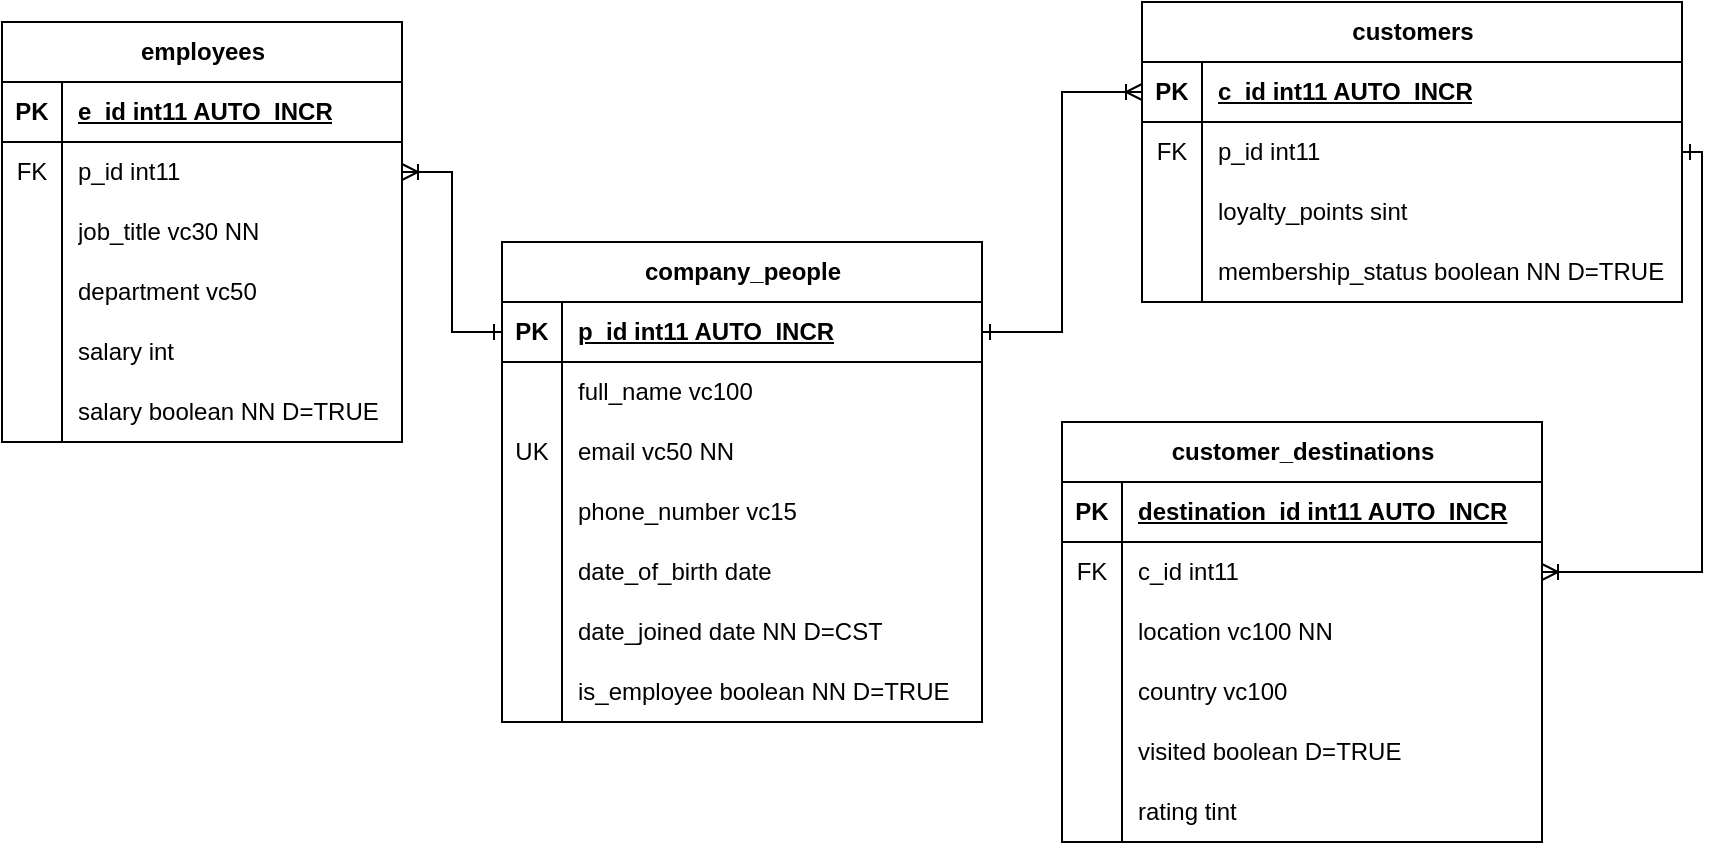 <mxfile version="26.0.16">
  <diagram name="Page-1" id="E5-PjRzbZ_sUF2RlqBoL">
    <mxGraphModel dx="1648" dy="731" grid="1" gridSize="10" guides="1" tooltips="1" connect="1" arrows="1" fold="1" page="1" pageScale="1" pageWidth="1100" pageHeight="850" math="0" shadow="0">
      <root>
        <mxCell id="0" />
        <mxCell id="1" parent="0" />
        <mxCell id="s5Weg3qf31sPxEZHBx9E-1" value="customer_destinations" style="shape=table;startSize=30;container=1;collapsible=1;childLayout=tableLayout;fixedRows=1;rowLines=0;fontStyle=1;align=center;resizeLast=1;html=1;" vertex="1" parent="1">
          <mxGeometry x="660" y="250" width="240" height="210" as="geometry" />
        </mxCell>
        <mxCell id="s5Weg3qf31sPxEZHBx9E-2" value="" style="shape=tableRow;horizontal=0;startSize=0;swimlaneHead=0;swimlaneBody=0;fillColor=none;collapsible=0;dropTarget=0;points=[[0,0.5],[1,0.5]];portConstraint=eastwest;top=0;left=0;right=0;bottom=1;" vertex="1" parent="s5Weg3qf31sPxEZHBx9E-1">
          <mxGeometry y="30" width="240" height="30" as="geometry" />
        </mxCell>
        <mxCell id="s5Weg3qf31sPxEZHBx9E-3" value="PK" style="shape=partialRectangle;connectable=0;fillColor=none;top=0;left=0;bottom=0;right=0;fontStyle=1;overflow=hidden;whiteSpace=wrap;html=1;" vertex="1" parent="s5Weg3qf31sPxEZHBx9E-2">
          <mxGeometry width="30" height="30" as="geometry">
            <mxRectangle width="30" height="30" as="alternateBounds" />
          </mxGeometry>
        </mxCell>
        <mxCell id="s5Weg3qf31sPxEZHBx9E-4" value="destination_id int11 AUTO_INCR" style="shape=partialRectangle;connectable=0;fillColor=none;top=0;left=0;bottom=0;right=0;align=left;spacingLeft=6;fontStyle=5;overflow=hidden;whiteSpace=wrap;html=1;" vertex="1" parent="s5Weg3qf31sPxEZHBx9E-2">
          <mxGeometry x="30" width="210" height="30" as="geometry">
            <mxRectangle width="210" height="30" as="alternateBounds" />
          </mxGeometry>
        </mxCell>
        <mxCell id="s5Weg3qf31sPxEZHBx9E-71" value="" style="shape=tableRow;horizontal=0;startSize=0;swimlaneHead=0;swimlaneBody=0;fillColor=none;collapsible=0;dropTarget=0;points=[[0,0.5],[1,0.5]];portConstraint=eastwest;top=0;left=0;right=0;bottom=0;" vertex="1" parent="s5Weg3qf31sPxEZHBx9E-1">
          <mxGeometry y="60" width="240" height="30" as="geometry" />
        </mxCell>
        <mxCell id="s5Weg3qf31sPxEZHBx9E-72" value="FK" style="shape=partialRectangle;connectable=0;fillColor=none;top=0;left=0;bottom=0;right=0;editable=1;overflow=hidden;whiteSpace=wrap;html=1;" vertex="1" parent="s5Weg3qf31sPxEZHBx9E-71">
          <mxGeometry width="30" height="30" as="geometry">
            <mxRectangle width="30" height="30" as="alternateBounds" />
          </mxGeometry>
        </mxCell>
        <mxCell id="s5Weg3qf31sPxEZHBx9E-73" value="c_id int11" style="shape=partialRectangle;connectable=0;fillColor=none;top=0;left=0;bottom=0;right=0;align=left;spacingLeft=6;overflow=hidden;whiteSpace=wrap;html=1;" vertex="1" parent="s5Weg3qf31sPxEZHBx9E-71">
          <mxGeometry x="30" width="210" height="30" as="geometry">
            <mxRectangle width="210" height="30" as="alternateBounds" />
          </mxGeometry>
        </mxCell>
        <mxCell id="s5Weg3qf31sPxEZHBx9E-5" value="" style="shape=tableRow;horizontal=0;startSize=0;swimlaneHead=0;swimlaneBody=0;fillColor=none;collapsible=0;dropTarget=0;points=[[0,0.5],[1,0.5]];portConstraint=eastwest;top=0;left=0;right=0;bottom=0;" vertex="1" parent="s5Weg3qf31sPxEZHBx9E-1">
          <mxGeometry y="90" width="240" height="30" as="geometry" />
        </mxCell>
        <mxCell id="s5Weg3qf31sPxEZHBx9E-6" value="" style="shape=partialRectangle;connectable=0;fillColor=none;top=0;left=0;bottom=0;right=0;editable=1;overflow=hidden;whiteSpace=wrap;html=1;" vertex="1" parent="s5Weg3qf31sPxEZHBx9E-5">
          <mxGeometry width="30" height="30" as="geometry">
            <mxRectangle width="30" height="30" as="alternateBounds" />
          </mxGeometry>
        </mxCell>
        <mxCell id="s5Weg3qf31sPxEZHBx9E-7" value="location vc100 NN" style="shape=partialRectangle;connectable=0;fillColor=none;top=0;left=0;bottom=0;right=0;align=left;spacingLeft=6;overflow=hidden;whiteSpace=wrap;html=1;" vertex="1" parent="s5Weg3qf31sPxEZHBx9E-5">
          <mxGeometry x="30" width="210" height="30" as="geometry">
            <mxRectangle width="210" height="30" as="alternateBounds" />
          </mxGeometry>
        </mxCell>
        <mxCell id="s5Weg3qf31sPxEZHBx9E-8" value="" style="shape=tableRow;horizontal=0;startSize=0;swimlaneHead=0;swimlaneBody=0;fillColor=none;collapsible=0;dropTarget=0;points=[[0,0.5],[1,0.5]];portConstraint=eastwest;top=0;left=0;right=0;bottom=0;" vertex="1" parent="s5Weg3qf31sPxEZHBx9E-1">
          <mxGeometry y="120" width="240" height="30" as="geometry" />
        </mxCell>
        <mxCell id="s5Weg3qf31sPxEZHBx9E-9" value="" style="shape=partialRectangle;connectable=0;fillColor=none;top=0;left=0;bottom=0;right=0;editable=1;overflow=hidden;whiteSpace=wrap;html=1;" vertex="1" parent="s5Weg3qf31sPxEZHBx9E-8">
          <mxGeometry width="30" height="30" as="geometry">
            <mxRectangle width="30" height="30" as="alternateBounds" />
          </mxGeometry>
        </mxCell>
        <mxCell id="s5Weg3qf31sPxEZHBx9E-10" value="country vc100" style="shape=partialRectangle;connectable=0;fillColor=none;top=0;left=0;bottom=0;right=0;align=left;spacingLeft=6;overflow=hidden;whiteSpace=wrap;html=1;" vertex="1" parent="s5Weg3qf31sPxEZHBx9E-8">
          <mxGeometry x="30" width="210" height="30" as="geometry">
            <mxRectangle width="210" height="30" as="alternateBounds" />
          </mxGeometry>
        </mxCell>
        <mxCell id="s5Weg3qf31sPxEZHBx9E-14" value="" style="shape=tableRow;horizontal=0;startSize=0;swimlaneHead=0;swimlaneBody=0;fillColor=none;collapsible=0;dropTarget=0;points=[[0,0.5],[1,0.5]];portConstraint=eastwest;top=0;left=0;right=0;bottom=0;" vertex="1" parent="s5Weg3qf31sPxEZHBx9E-1">
          <mxGeometry y="150" width="240" height="30" as="geometry" />
        </mxCell>
        <mxCell id="s5Weg3qf31sPxEZHBx9E-15" value="" style="shape=partialRectangle;connectable=0;fillColor=none;top=0;left=0;bottom=0;right=0;editable=1;overflow=hidden;whiteSpace=wrap;html=1;" vertex="1" parent="s5Weg3qf31sPxEZHBx9E-14">
          <mxGeometry width="30" height="30" as="geometry">
            <mxRectangle width="30" height="30" as="alternateBounds" />
          </mxGeometry>
        </mxCell>
        <mxCell id="s5Weg3qf31sPxEZHBx9E-16" value="visited boolean D=TRUE" style="shape=partialRectangle;connectable=0;fillColor=none;top=0;left=0;bottom=0;right=0;align=left;spacingLeft=6;overflow=hidden;whiteSpace=wrap;html=1;" vertex="1" parent="s5Weg3qf31sPxEZHBx9E-14">
          <mxGeometry x="30" width="210" height="30" as="geometry">
            <mxRectangle width="210" height="30" as="alternateBounds" />
          </mxGeometry>
        </mxCell>
        <mxCell id="s5Weg3qf31sPxEZHBx9E-11" value="" style="shape=tableRow;horizontal=0;startSize=0;swimlaneHead=0;swimlaneBody=0;fillColor=none;collapsible=0;dropTarget=0;points=[[0,0.5],[1,0.5]];portConstraint=eastwest;top=0;left=0;right=0;bottom=0;" vertex="1" parent="s5Weg3qf31sPxEZHBx9E-1">
          <mxGeometry y="180" width="240" height="30" as="geometry" />
        </mxCell>
        <mxCell id="s5Weg3qf31sPxEZHBx9E-12" value="" style="shape=partialRectangle;connectable=0;fillColor=none;top=0;left=0;bottom=0;right=0;editable=1;overflow=hidden;whiteSpace=wrap;html=1;" vertex="1" parent="s5Weg3qf31sPxEZHBx9E-11">
          <mxGeometry width="30" height="30" as="geometry">
            <mxRectangle width="30" height="30" as="alternateBounds" />
          </mxGeometry>
        </mxCell>
        <mxCell id="s5Weg3qf31sPxEZHBx9E-13" value="rating tint&amp;nbsp;" style="shape=partialRectangle;connectable=0;fillColor=none;top=0;left=0;bottom=0;right=0;align=left;spacingLeft=6;overflow=hidden;whiteSpace=wrap;html=1;" vertex="1" parent="s5Weg3qf31sPxEZHBx9E-11">
          <mxGeometry x="30" width="210" height="30" as="geometry">
            <mxRectangle width="210" height="30" as="alternateBounds" />
          </mxGeometry>
        </mxCell>
        <mxCell id="s5Weg3qf31sPxEZHBx9E-17" value="company_people" style="shape=table;startSize=30;container=1;collapsible=1;childLayout=tableLayout;fixedRows=1;rowLines=0;fontStyle=1;align=center;resizeLast=1;html=1;" vertex="1" parent="1">
          <mxGeometry x="380" y="160" width="240" height="240" as="geometry" />
        </mxCell>
        <mxCell id="s5Weg3qf31sPxEZHBx9E-18" value="" style="shape=tableRow;horizontal=0;startSize=0;swimlaneHead=0;swimlaneBody=0;fillColor=none;collapsible=0;dropTarget=0;points=[[0,0.5],[1,0.5]];portConstraint=eastwest;top=0;left=0;right=0;bottom=1;" vertex="1" parent="s5Weg3qf31sPxEZHBx9E-17">
          <mxGeometry y="30" width="240" height="30" as="geometry" />
        </mxCell>
        <mxCell id="s5Weg3qf31sPxEZHBx9E-19" value="PK" style="shape=partialRectangle;connectable=0;fillColor=none;top=0;left=0;bottom=0;right=0;fontStyle=1;overflow=hidden;whiteSpace=wrap;html=1;" vertex="1" parent="s5Weg3qf31sPxEZHBx9E-18">
          <mxGeometry width="30" height="30" as="geometry">
            <mxRectangle width="30" height="30" as="alternateBounds" />
          </mxGeometry>
        </mxCell>
        <mxCell id="s5Weg3qf31sPxEZHBx9E-20" value="p_id int11 AUTO_INCR" style="shape=partialRectangle;connectable=0;fillColor=none;top=0;left=0;bottom=0;right=0;align=left;spacingLeft=6;fontStyle=5;overflow=hidden;whiteSpace=wrap;html=1;" vertex="1" parent="s5Weg3qf31sPxEZHBx9E-18">
          <mxGeometry x="30" width="210" height="30" as="geometry">
            <mxRectangle width="210" height="30" as="alternateBounds" />
          </mxGeometry>
        </mxCell>
        <mxCell id="s5Weg3qf31sPxEZHBx9E-21" value="" style="shape=tableRow;horizontal=0;startSize=0;swimlaneHead=0;swimlaneBody=0;fillColor=none;collapsible=0;dropTarget=0;points=[[0,0.5],[1,0.5]];portConstraint=eastwest;top=0;left=0;right=0;bottom=0;" vertex="1" parent="s5Weg3qf31sPxEZHBx9E-17">
          <mxGeometry y="60" width="240" height="30" as="geometry" />
        </mxCell>
        <mxCell id="s5Weg3qf31sPxEZHBx9E-22" value="" style="shape=partialRectangle;connectable=0;fillColor=none;top=0;left=0;bottom=0;right=0;editable=1;overflow=hidden;whiteSpace=wrap;html=1;" vertex="1" parent="s5Weg3qf31sPxEZHBx9E-21">
          <mxGeometry width="30" height="30" as="geometry">
            <mxRectangle width="30" height="30" as="alternateBounds" />
          </mxGeometry>
        </mxCell>
        <mxCell id="s5Weg3qf31sPxEZHBx9E-23" value="full_name vc100&amp;nbsp;" style="shape=partialRectangle;connectable=0;fillColor=none;top=0;left=0;bottom=0;right=0;align=left;spacingLeft=6;overflow=hidden;whiteSpace=wrap;html=1;" vertex="1" parent="s5Weg3qf31sPxEZHBx9E-21">
          <mxGeometry x="30" width="210" height="30" as="geometry">
            <mxRectangle width="210" height="30" as="alternateBounds" />
          </mxGeometry>
        </mxCell>
        <mxCell id="s5Weg3qf31sPxEZHBx9E-24" value="" style="shape=tableRow;horizontal=0;startSize=0;swimlaneHead=0;swimlaneBody=0;fillColor=none;collapsible=0;dropTarget=0;points=[[0,0.5],[1,0.5]];portConstraint=eastwest;top=0;left=0;right=0;bottom=0;" vertex="1" parent="s5Weg3qf31sPxEZHBx9E-17">
          <mxGeometry y="90" width="240" height="30" as="geometry" />
        </mxCell>
        <mxCell id="s5Weg3qf31sPxEZHBx9E-25" value="UK" style="shape=partialRectangle;connectable=0;fillColor=none;top=0;left=0;bottom=0;right=0;editable=1;overflow=hidden;whiteSpace=wrap;html=1;" vertex="1" parent="s5Weg3qf31sPxEZHBx9E-24">
          <mxGeometry width="30" height="30" as="geometry">
            <mxRectangle width="30" height="30" as="alternateBounds" />
          </mxGeometry>
        </mxCell>
        <mxCell id="s5Weg3qf31sPxEZHBx9E-26" value="email vc50 NN" style="shape=partialRectangle;connectable=0;fillColor=none;top=0;left=0;bottom=0;right=0;align=left;spacingLeft=6;overflow=hidden;whiteSpace=wrap;html=1;" vertex="1" parent="s5Weg3qf31sPxEZHBx9E-24">
          <mxGeometry x="30" width="210" height="30" as="geometry">
            <mxRectangle width="210" height="30" as="alternateBounds" />
          </mxGeometry>
        </mxCell>
        <mxCell id="s5Weg3qf31sPxEZHBx9E-33" value="" style="shape=tableRow;horizontal=0;startSize=0;swimlaneHead=0;swimlaneBody=0;fillColor=none;collapsible=0;dropTarget=0;points=[[0,0.5],[1,0.5]];portConstraint=eastwest;top=0;left=0;right=0;bottom=0;" vertex="1" parent="s5Weg3qf31sPxEZHBx9E-17">
          <mxGeometry y="120" width="240" height="30" as="geometry" />
        </mxCell>
        <mxCell id="s5Weg3qf31sPxEZHBx9E-34" value="" style="shape=partialRectangle;connectable=0;fillColor=none;top=0;left=0;bottom=0;right=0;editable=1;overflow=hidden;whiteSpace=wrap;html=1;" vertex="1" parent="s5Weg3qf31sPxEZHBx9E-33">
          <mxGeometry width="30" height="30" as="geometry">
            <mxRectangle width="30" height="30" as="alternateBounds" />
          </mxGeometry>
        </mxCell>
        <mxCell id="s5Weg3qf31sPxEZHBx9E-35" value="phone_number vc15" style="shape=partialRectangle;connectable=0;fillColor=none;top=0;left=0;bottom=0;right=0;align=left;spacingLeft=6;overflow=hidden;whiteSpace=wrap;html=1;" vertex="1" parent="s5Weg3qf31sPxEZHBx9E-33">
          <mxGeometry x="30" width="210" height="30" as="geometry">
            <mxRectangle width="210" height="30" as="alternateBounds" />
          </mxGeometry>
        </mxCell>
        <mxCell id="s5Weg3qf31sPxEZHBx9E-30" value="" style="shape=tableRow;horizontal=0;startSize=0;swimlaneHead=0;swimlaneBody=0;fillColor=none;collapsible=0;dropTarget=0;points=[[0,0.5],[1,0.5]];portConstraint=eastwest;top=0;left=0;right=0;bottom=0;" vertex="1" parent="s5Weg3qf31sPxEZHBx9E-17">
          <mxGeometry y="150" width="240" height="30" as="geometry" />
        </mxCell>
        <mxCell id="s5Weg3qf31sPxEZHBx9E-31" value="" style="shape=partialRectangle;connectable=0;fillColor=none;top=0;left=0;bottom=0;right=0;editable=1;overflow=hidden;whiteSpace=wrap;html=1;" vertex="1" parent="s5Weg3qf31sPxEZHBx9E-30">
          <mxGeometry width="30" height="30" as="geometry">
            <mxRectangle width="30" height="30" as="alternateBounds" />
          </mxGeometry>
        </mxCell>
        <mxCell id="s5Weg3qf31sPxEZHBx9E-32" value="date_of_birth date" style="shape=partialRectangle;connectable=0;fillColor=none;top=0;left=0;bottom=0;right=0;align=left;spacingLeft=6;overflow=hidden;whiteSpace=wrap;html=1;" vertex="1" parent="s5Weg3qf31sPxEZHBx9E-30">
          <mxGeometry x="30" width="210" height="30" as="geometry">
            <mxRectangle width="210" height="30" as="alternateBounds" />
          </mxGeometry>
        </mxCell>
        <mxCell id="s5Weg3qf31sPxEZHBx9E-36" value="" style="shape=tableRow;horizontal=0;startSize=0;swimlaneHead=0;swimlaneBody=0;fillColor=none;collapsible=0;dropTarget=0;points=[[0,0.5],[1,0.5]];portConstraint=eastwest;top=0;left=0;right=0;bottom=0;" vertex="1" parent="s5Weg3qf31sPxEZHBx9E-17">
          <mxGeometry y="180" width="240" height="30" as="geometry" />
        </mxCell>
        <mxCell id="s5Weg3qf31sPxEZHBx9E-37" value="" style="shape=partialRectangle;connectable=0;fillColor=none;top=0;left=0;bottom=0;right=0;editable=1;overflow=hidden;whiteSpace=wrap;html=1;" vertex="1" parent="s5Weg3qf31sPxEZHBx9E-36">
          <mxGeometry width="30" height="30" as="geometry">
            <mxRectangle width="30" height="30" as="alternateBounds" />
          </mxGeometry>
        </mxCell>
        <mxCell id="s5Weg3qf31sPxEZHBx9E-38" value="date_joined date NN D=CST" style="shape=partialRectangle;connectable=0;fillColor=none;top=0;left=0;bottom=0;right=0;align=left;spacingLeft=6;overflow=hidden;whiteSpace=wrap;html=1;" vertex="1" parent="s5Weg3qf31sPxEZHBx9E-36">
          <mxGeometry x="30" width="210" height="30" as="geometry">
            <mxRectangle width="210" height="30" as="alternateBounds" />
          </mxGeometry>
        </mxCell>
        <mxCell id="s5Weg3qf31sPxEZHBx9E-27" value="" style="shape=tableRow;horizontal=0;startSize=0;swimlaneHead=0;swimlaneBody=0;fillColor=none;collapsible=0;dropTarget=0;points=[[0,0.5],[1,0.5]];portConstraint=eastwest;top=0;left=0;right=0;bottom=0;" vertex="1" parent="s5Weg3qf31sPxEZHBx9E-17">
          <mxGeometry y="210" width="240" height="30" as="geometry" />
        </mxCell>
        <mxCell id="s5Weg3qf31sPxEZHBx9E-28" value="" style="shape=partialRectangle;connectable=0;fillColor=none;top=0;left=0;bottom=0;right=0;editable=1;overflow=hidden;whiteSpace=wrap;html=1;" vertex="1" parent="s5Weg3qf31sPxEZHBx9E-27">
          <mxGeometry width="30" height="30" as="geometry">
            <mxRectangle width="30" height="30" as="alternateBounds" />
          </mxGeometry>
        </mxCell>
        <mxCell id="s5Weg3qf31sPxEZHBx9E-29" value="is_employee boolean NN D=TRUE" style="shape=partialRectangle;connectable=0;fillColor=none;top=0;left=0;bottom=0;right=0;align=left;spacingLeft=6;overflow=hidden;whiteSpace=wrap;html=1;" vertex="1" parent="s5Weg3qf31sPxEZHBx9E-27">
          <mxGeometry x="30" width="210" height="30" as="geometry">
            <mxRectangle width="210" height="30" as="alternateBounds" />
          </mxGeometry>
        </mxCell>
        <mxCell id="s5Weg3qf31sPxEZHBx9E-39" value="employees" style="shape=table;startSize=30;container=1;collapsible=1;childLayout=tableLayout;fixedRows=1;rowLines=0;fontStyle=1;align=center;resizeLast=1;html=1;" vertex="1" parent="1">
          <mxGeometry x="130" y="50" width="200" height="210" as="geometry" />
        </mxCell>
        <mxCell id="s5Weg3qf31sPxEZHBx9E-40" value="" style="shape=tableRow;horizontal=0;startSize=0;swimlaneHead=0;swimlaneBody=0;fillColor=none;collapsible=0;dropTarget=0;points=[[0,0.5],[1,0.5]];portConstraint=eastwest;top=0;left=0;right=0;bottom=1;" vertex="1" parent="s5Weg3qf31sPxEZHBx9E-39">
          <mxGeometry y="30" width="200" height="30" as="geometry" />
        </mxCell>
        <mxCell id="s5Weg3qf31sPxEZHBx9E-41" value="PK" style="shape=partialRectangle;connectable=0;fillColor=none;top=0;left=0;bottom=0;right=0;fontStyle=1;overflow=hidden;whiteSpace=wrap;html=1;" vertex="1" parent="s5Weg3qf31sPxEZHBx9E-40">
          <mxGeometry width="30" height="30" as="geometry">
            <mxRectangle width="30" height="30" as="alternateBounds" />
          </mxGeometry>
        </mxCell>
        <mxCell id="s5Weg3qf31sPxEZHBx9E-42" value="e_id int11 AUTO_INCR" style="shape=partialRectangle;connectable=0;fillColor=none;top=0;left=0;bottom=0;right=0;align=left;spacingLeft=6;fontStyle=5;overflow=hidden;whiteSpace=wrap;html=1;" vertex="1" parent="s5Weg3qf31sPxEZHBx9E-40">
          <mxGeometry x="30" width="170" height="30" as="geometry">
            <mxRectangle width="170" height="30" as="alternateBounds" />
          </mxGeometry>
        </mxCell>
        <mxCell id="s5Weg3qf31sPxEZHBx9E-43" value="" style="shape=tableRow;horizontal=0;startSize=0;swimlaneHead=0;swimlaneBody=0;fillColor=none;collapsible=0;dropTarget=0;points=[[0,0.5],[1,0.5]];portConstraint=eastwest;top=0;left=0;right=0;bottom=0;" vertex="1" parent="s5Weg3qf31sPxEZHBx9E-39">
          <mxGeometry y="60" width="200" height="30" as="geometry" />
        </mxCell>
        <mxCell id="s5Weg3qf31sPxEZHBx9E-44" value="FK" style="shape=partialRectangle;connectable=0;fillColor=none;top=0;left=0;bottom=0;right=0;editable=1;overflow=hidden;whiteSpace=wrap;html=1;" vertex="1" parent="s5Weg3qf31sPxEZHBx9E-43">
          <mxGeometry width="30" height="30" as="geometry">
            <mxRectangle width="30" height="30" as="alternateBounds" />
          </mxGeometry>
        </mxCell>
        <mxCell id="s5Weg3qf31sPxEZHBx9E-45" value="p_id int11" style="shape=partialRectangle;connectable=0;fillColor=none;top=0;left=0;bottom=0;right=0;align=left;spacingLeft=6;overflow=hidden;whiteSpace=wrap;html=1;" vertex="1" parent="s5Weg3qf31sPxEZHBx9E-43">
          <mxGeometry x="30" width="170" height="30" as="geometry">
            <mxRectangle width="170" height="30" as="alternateBounds" />
          </mxGeometry>
        </mxCell>
        <mxCell id="s5Weg3qf31sPxEZHBx9E-46" value="" style="shape=tableRow;horizontal=0;startSize=0;swimlaneHead=0;swimlaneBody=0;fillColor=none;collapsible=0;dropTarget=0;points=[[0,0.5],[1,0.5]];portConstraint=eastwest;top=0;left=0;right=0;bottom=0;" vertex="1" parent="s5Weg3qf31sPxEZHBx9E-39">
          <mxGeometry y="90" width="200" height="30" as="geometry" />
        </mxCell>
        <mxCell id="s5Weg3qf31sPxEZHBx9E-47" value="" style="shape=partialRectangle;connectable=0;fillColor=none;top=0;left=0;bottom=0;right=0;editable=1;overflow=hidden;whiteSpace=wrap;html=1;" vertex="1" parent="s5Weg3qf31sPxEZHBx9E-46">
          <mxGeometry width="30" height="30" as="geometry">
            <mxRectangle width="30" height="30" as="alternateBounds" />
          </mxGeometry>
        </mxCell>
        <mxCell id="s5Weg3qf31sPxEZHBx9E-48" value="job_title vc30 NN" style="shape=partialRectangle;connectable=0;fillColor=none;top=0;left=0;bottom=0;right=0;align=left;spacingLeft=6;overflow=hidden;whiteSpace=wrap;html=1;" vertex="1" parent="s5Weg3qf31sPxEZHBx9E-46">
          <mxGeometry x="30" width="170" height="30" as="geometry">
            <mxRectangle width="170" height="30" as="alternateBounds" />
          </mxGeometry>
        </mxCell>
        <mxCell id="s5Weg3qf31sPxEZHBx9E-49" value="" style="shape=tableRow;horizontal=0;startSize=0;swimlaneHead=0;swimlaneBody=0;fillColor=none;collapsible=0;dropTarget=0;points=[[0,0.5],[1,0.5]];portConstraint=eastwest;top=0;left=0;right=0;bottom=0;" vertex="1" parent="s5Weg3qf31sPxEZHBx9E-39">
          <mxGeometry y="120" width="200" height="30" as="geometry" />
        </mxCell>
        <mxCell id="s5Weg3qf31sPxEZHBx9E-50" value="" style="shape=partialRectangle;connectable=0;fillColor=none;top=0;left=0;bottom=0;right=0;editable=1;overflow=hidden;whiteSpace=wrap;html=1;" vertex="1" parent="s5Weg3qf31sPxEZHBx9E-49">
          <mxGeometry width="30" height="30" as="geometry">
            <mxRectangle width="30" height="30" as="alternateBounds" />
          </mxGeometry>
        </mxCell>
        <mxCell id="s5Weg3qf31sPxEZHBx9E-51" value="department vc50" style="shape=partialRectangle;connectable=0;fillColor=none;top=0;left=0;bottom=0;right=0;align=left;spacingLeft=6;overflow=hidden;whiteSpace=wrap;html=1;" vertex="1" parent="s5Weg3qf31sPxEZHBx9E-49">
          <mxGeometry x="30" width="170" height="30" as="geometry">
            <mxRectangle width="170" height="30" as="alternateBounds" />
          </mxGeometry>
        </mxCell>
        <mxCell id="s5Weg3qf31sPxEZHBx9E-52" value="" style="shape=tableRow;horizontal=0;startSize=0;swimlaneHead=0;swimlaneBody=0;fillColor=none;collapsible=0;dropTarget=0;points=[[0,0.5],[1,0.5]];portConstraint=eastwest;top=0;left=0;right=0;bottom=0;" vertex="1" parent="s5Weg3qf31sPxEZHBx9E-39">
          <mxGeometry y="150" width="200" height="30" as="geometry" />
        </mxCell>
        <mxCell id="s5Weg3qf31sPxEZHBx9E-53" value="" style="shape=partialRectangle;connectable=0;fillColor=none;top=0;left=0;bottom=0;right=0;editable=1;overflow=hidden;whiteSpace=wrap;html=1;" vertex="1" parent="s5Weg3qf31sPxEZHBx9E-52">
          <mxGeometry width="30" height="30" as="geometry">
            <mxRectangle width="30" height="30" as="alternateBounds" />
          </mxGeometry>
        </mxCell>
        <mxCell id="s5Weg3qf31sPxEZHBx9E-54" value="salary int" style="shape=partialRectangle;connectable=0;fillColor=none;top=0;left=0;bottom=0;right=0;align=left;spacingLeft=6;overflow=hidden;whiteSpace=wrap;html=1;" vertex="1" parent="s5Weg3qf31sPxEZHBx9E-52">
          <mxGeometry x="30" width="170" height="30" as="geometry">
            <mxRectangle width="170" height="30" as="alternateBounds" />
          </mxGeometry>
        </mxCell>
        <mxCell id="s5Weg3qf31sPxEZHBx9E-55" value="" style="shape=tableRow;horizontal=0;startSize=0;swimlaneHead=0;swimlaneBody=0;fillColor=none;collapsible=0;dropTarget=0;points=[[0,0.5],[1,0.5]];portConstraint=eastwest;top=0;left=0;right=0;bottom=0;" vertex="1" parent="s5Weg3qf31sPxEZHBx9E-39">
          <mxGeometry y="180" width="200" height="30" as="geometry" />
        </mxCell>
        <mxCell id="s5Weg3qf31sPxEZHBx9E-56" value="" style="shape=partialRectangle;connectable=0;fillColor=none;top=0;left=0;bottom=0;right=0;editable=1;overflow=hidden;whiteSpace=wrap;html=1;" vertex="1" parent="s5Weg3qf31sPxEZHBx9E-55">
          <mxGeometry width="30" height="30" as="geometry">
            <mxRectangle width="30" height="30" as="alternateBounds" />
          </mxGeometry>
        </mxCell>
        <mxCell id="s5Weg3qf31sPxEZHBx9E-57" value="salary boolean NN D=TRUE" style="shape=partialRectangle;connectable=0;fillColor=none;top=0;left=0;bottom=0;right=0;align=left;spacingLeft=6;overflow=hidden;whiteSpace=wrap;html=1;" vertex="1" parent="s5Weg3qf31sPxEZHBx9E-55">
          <mxGeometry x="30" width="170" height="30" as="geometry">
            <mxRectangle width="170" height="30" as="alternateBounds" />
          </mxGeometry>
        </mxCell>
        <mxCell id="s5Weg3qf31sPxEZHBx9E-74" value="" style="edgeStyle=orthogonalEdgeStyle;fontSize=12;html=1;endArrow=ERoneToMany;rounded=0;entryX=1;entryY=0.5;entryDx=0;entryDy=0;exitX=1;exitY=0.5;exitDx=0;exitDy=0;startArrow=ERone;startFill=0;" edge="1" parent="1" source="s5Weg3qf31sPxEZHBx9E-84" target="s5Weg3qf31sPxEZHBx9E-71">
          <mxGeometry width="100" height="100" relative="1" as="geometry">
            <mxPoint x="840.0" y="290" as="sourcePoint" />
            <mxPoint x="510" y="550" as="targetPoint" />
          </mxGeometry>
        </mxCell>
        <mxCell id="s5Weg3qf31sPxEZHBx9E-75" value="" style="edgeStyle=orthogonalEdgeStyle;fontSize=12;html=1;endArrow=ERoneToMany;rounded=0;entryX=0;entryY=0.5;entryDx=0;entryDy=0;exitX=1;exitY=0.5;exitDx=0;exitDy=0;startArrow=ERone;startFill=0;" edge="1" parent="1" source="s5Weg3qf31sPxEZHBx9E-18" target="s5Weg3qf31sPxEZHBx9E-81">
          <mxGeometry width="100" height="100" relative="1" as="geometry">
            <mxPoint x="410" y="650" as="sourcePoint" />
            <mxPoint x="590" y="315" as="targetPoint" />
          </mxGeometry>
        </mxCell>
        <mxCell id="s5Weg3qf31sPxEZHBx9E-76" value="" style="edgeStyle=orthogonalEdgeStyle;fontSize=12;html=1;endArrow=ERoneToMany;rounded=0;entryX=1;entryY=0.5;entryDx=0;entryDy=0;exitX=0;exitY=0.5;exitDx=0;exitDy=0;startArrow=ERone;startFill=0;" edge="1" parent="1" source="s5Weg3qf31sPxEZHBx9E-18" target="s5Weg3qf31sPxEZHBx9E-43">
          <mxGeometry width="100" height="100" relative="1" as="geometry">
            <mxPoint x="410" y="650" as="sourcePoint" />
            <mxPoint x="510" y="550" as="targetPoint" />
          </mxGeometry>
        </mxCell>
        <mxCell id="s5Weg3qf31sPxEZHBx9E-80" value="customers" style="shape=table;startSize=30;container=1;collapsible=1;childLayout=tableLayout;fixedRows=1;rowLines=0;fontStyle=1;align=center;resizeLast=1;html=1;" vertex="1" parent="1">
          <mxGeometry x="700" y="40" width="270" height="150" as="geometry" />
        </mxCell>
        <mxCell id="s5Weg3qf31sPxEZHBx9E-81" value="" style="shape=tableRow;horizontal=0;startSize=0;swimlaneHead=0;swimlaneBody=0;fillColor=none;collapsible=0;dropTarget=0;points=[[0,0.5],[1,0.5]];portConstraint=eastwest;top=0;left=0;right=0;bottom=1;" vertex="1" parent="s5Weg3qf31sPxEZHBx9E-80">
          <mxGeometry y="30" width="270" height="30" as="geometry" />
        </mxCell>
        <mxCell id="s5Weg3qf31sPxEZHBx9E-82" value="PK" style="shape=partialRectangle;connectable=0;fillColor=none;top=0;left=0;bottom=0;right=0;fontStyle=1;overflow=hidden;whiteSpace=wrap;html=1;" vertex="1" parent="s5Weg3qf31sPxEZHBx9E-81">
          <mxGeometry width="30" height="30" as="geometry">
            <mxRectangle width="30" height="30" as="alternateBounds" />
          </mxGeometry>
        </mxCell>
        <mxCell id="s5Weg3qf31sPxEZHBx9E-83" value="c_id int11 AUTO_INCR" style="shape=partialRectangle;connectable=0;fillColor=none;top=0;left=0;bottom=0;right=0;align=left;spacingLeft=6;fontStyle=5;overflow=hidden;whiteSpace=wrap;html=1;" vertex="1" parent="s5Weg3qf31sPxEZHBx9E-81">
          <mxGeometry x="30" width="240" height="30" as="geometry">
            <mxRectangle width="240" height="30" as="alternateBounds" />
          </mxGeometry>
        </mxCell>
        <mxCell id="s5Weg3qf31sPxEZHBx9E-84" value="" style="shape=tableRow;horizontal=0;startSize=0;swimlaneHead=0;swimlaneBody=0;fillColor=none;collapsible=0;dropTarget=0;points=[[0,0.5],[1,0.5]];portConstraint=eastwest;top=0;left=0;right=0;bottom=0;" vertex="1" parent="s5Weg3qf31sPxEZHBx9E-80">
          <mxGeometry y="60" width="270" height="30" as="geometry" />
        </mxCell>
        <mxCell id="s5Weg3qf31sPxEZHBx9E-85" value="FK" style="shape=partialRectangle;connectable=0;fillColor=none;top=0;left=0;bottom=0;right=0;editable=1;overflow=hidden;whiteSpace=wrap;html=1;" vertex="1" parent="s5Weg3qf31sPxEZHBx9E-84">
          <mxGeometry width="30" height="30" as="geometry">
            <mxRectangle width="30" height="30" as="alternateBounds" />
          </mxGeometry>
        </mxCell>
        <mxCell id="s5Weg3qf31sPxEZHBx9E-86" value="p_id int11" style="shape=partialRectangle;connectable=0;fillColor=none;top=0;left=0;bottom=0;right=0;align=left;spacingLeft=6;overflow=hidden;whiteSpace=wrap;html=1;" vertex="1" parent="s5Weg3qf31sPxEZHBx9E-84">
          <mxGeometry x="30" width="240" height="30" as="geometry">
            <mxRectangle width="240" height="30" as="alternateBounds" />
          </mxGeometry>
        </mxCell>
        <mxCell id="s5Weg3qf31sPxEZHBx9E-87" value="" style="shape=tableRow;horizontal=0;startSize=0;swimlaneHead=0;swimlaneBody=0;fillColor=none;collapsible=0;dropTarget=0;points=[[0,0.5],[1,0.5]];portConstraint=eastwest;top=0;left=0;right=0;bottom=0;" vertex="1" parent="s5Weg3qf31sPxEZHBx9E-80">
          <mxGeometry y="90" width="270" height="30" as="geometry" />
        </mxCell>
        <mxCell id="s5Weg3qf31sPxEZHBx9E-88" value="" style="shape=partialRectangle;connectable=0;fillColor=none;top=0;left=0;bottom=0;right=0;editable=1;overflow=hidden;whiteSpace=wrap;html=1;" vertex="1" parent="s5Weg3qf31sPxEZHBx9E-87">
          <mxGeometry width="30" height="30" as="geometry">
            <mxRectangle width="30" height="30" as="alternateBounds" />
          </mxGeometry>
        </mxCell>
        <mxCell id="s5Weg3qf31sPxEZHBx9E-89" value="loyalty_points sint" style="shape=partialRectangle;connectable=0;fillColor=none;top=0;left=0;bottom=0;right=0;align=left;spacingLeft=6;overflow=hidden;whiteSpace=wrap;html=1;" vertex="1" parent="s5Weg3qf31sPxEZHBx9E-87">
          <mxGeometry x="30" width="240" height="30" as="geometry">
            <mxRectangle width="240" height="30" as="alternateBounds" />
          </mxGeometry>
        </mxCell>
        <mxCell id="s5Weg3qf31sPxEZHBx9E-90" value="" style="shape=tableRow;horizontal=0;startSize=0;swimlaneHead=0;swimlaneBody=0;fillColor=none;collapsible=0;dropTarget=0;points=[[0,0.5],[1,0.5]];portConstraint=eastwest;top=0;left=0;right=0;bottom=0;" vertex="1" parent="s5Weg3qf31sPxEZHBx9E-80">
          <mxGeometry y="120" width="270" height="30" as="geometry" />
        </mxCell>
        <mxCell id="s5Weg3qf31sPxEZHBx9E-91" value="" style="shape=partialRectangle;connectable=0;fillColor=none;top=0;left=0;bottom=0;right=0;editable=1;overflow=hidden;whiteSpace=wrap;html=1;" vertex="1" parent="s5Weg3qf31sPxEZHBx9E-90">
          <mxGeometry width="30" height="30" as="geometry">
            <mxRectangle width="30" height="30" as="alternateBounds" />
          </mxGeometry>
        </mxCell>
        <mxCell id="s5Weg3qf31sPxEZHBx9E-92" value="membership_status boolean NN D=TRUE" style="shape=partialRectangle;connectable=0;fillColor=none;top=0;left=0;bottom=0;right=0;align=left;spacingLeft=6;overflow=hidden;whiteSpace=wrap;html=1;" vertex="1" parent="s5Weg3qf31sPxEZHBx9E-90">
          <mxGeometry x="30" width="240" height="30" as="geometry">
            <mxRectangle width="240" height="30" as="alternateBounds" />
          </mxGeometry>
        </mxCell>
      </root>
    </mxGraphModel>
  </diagram>
</mxfile>
